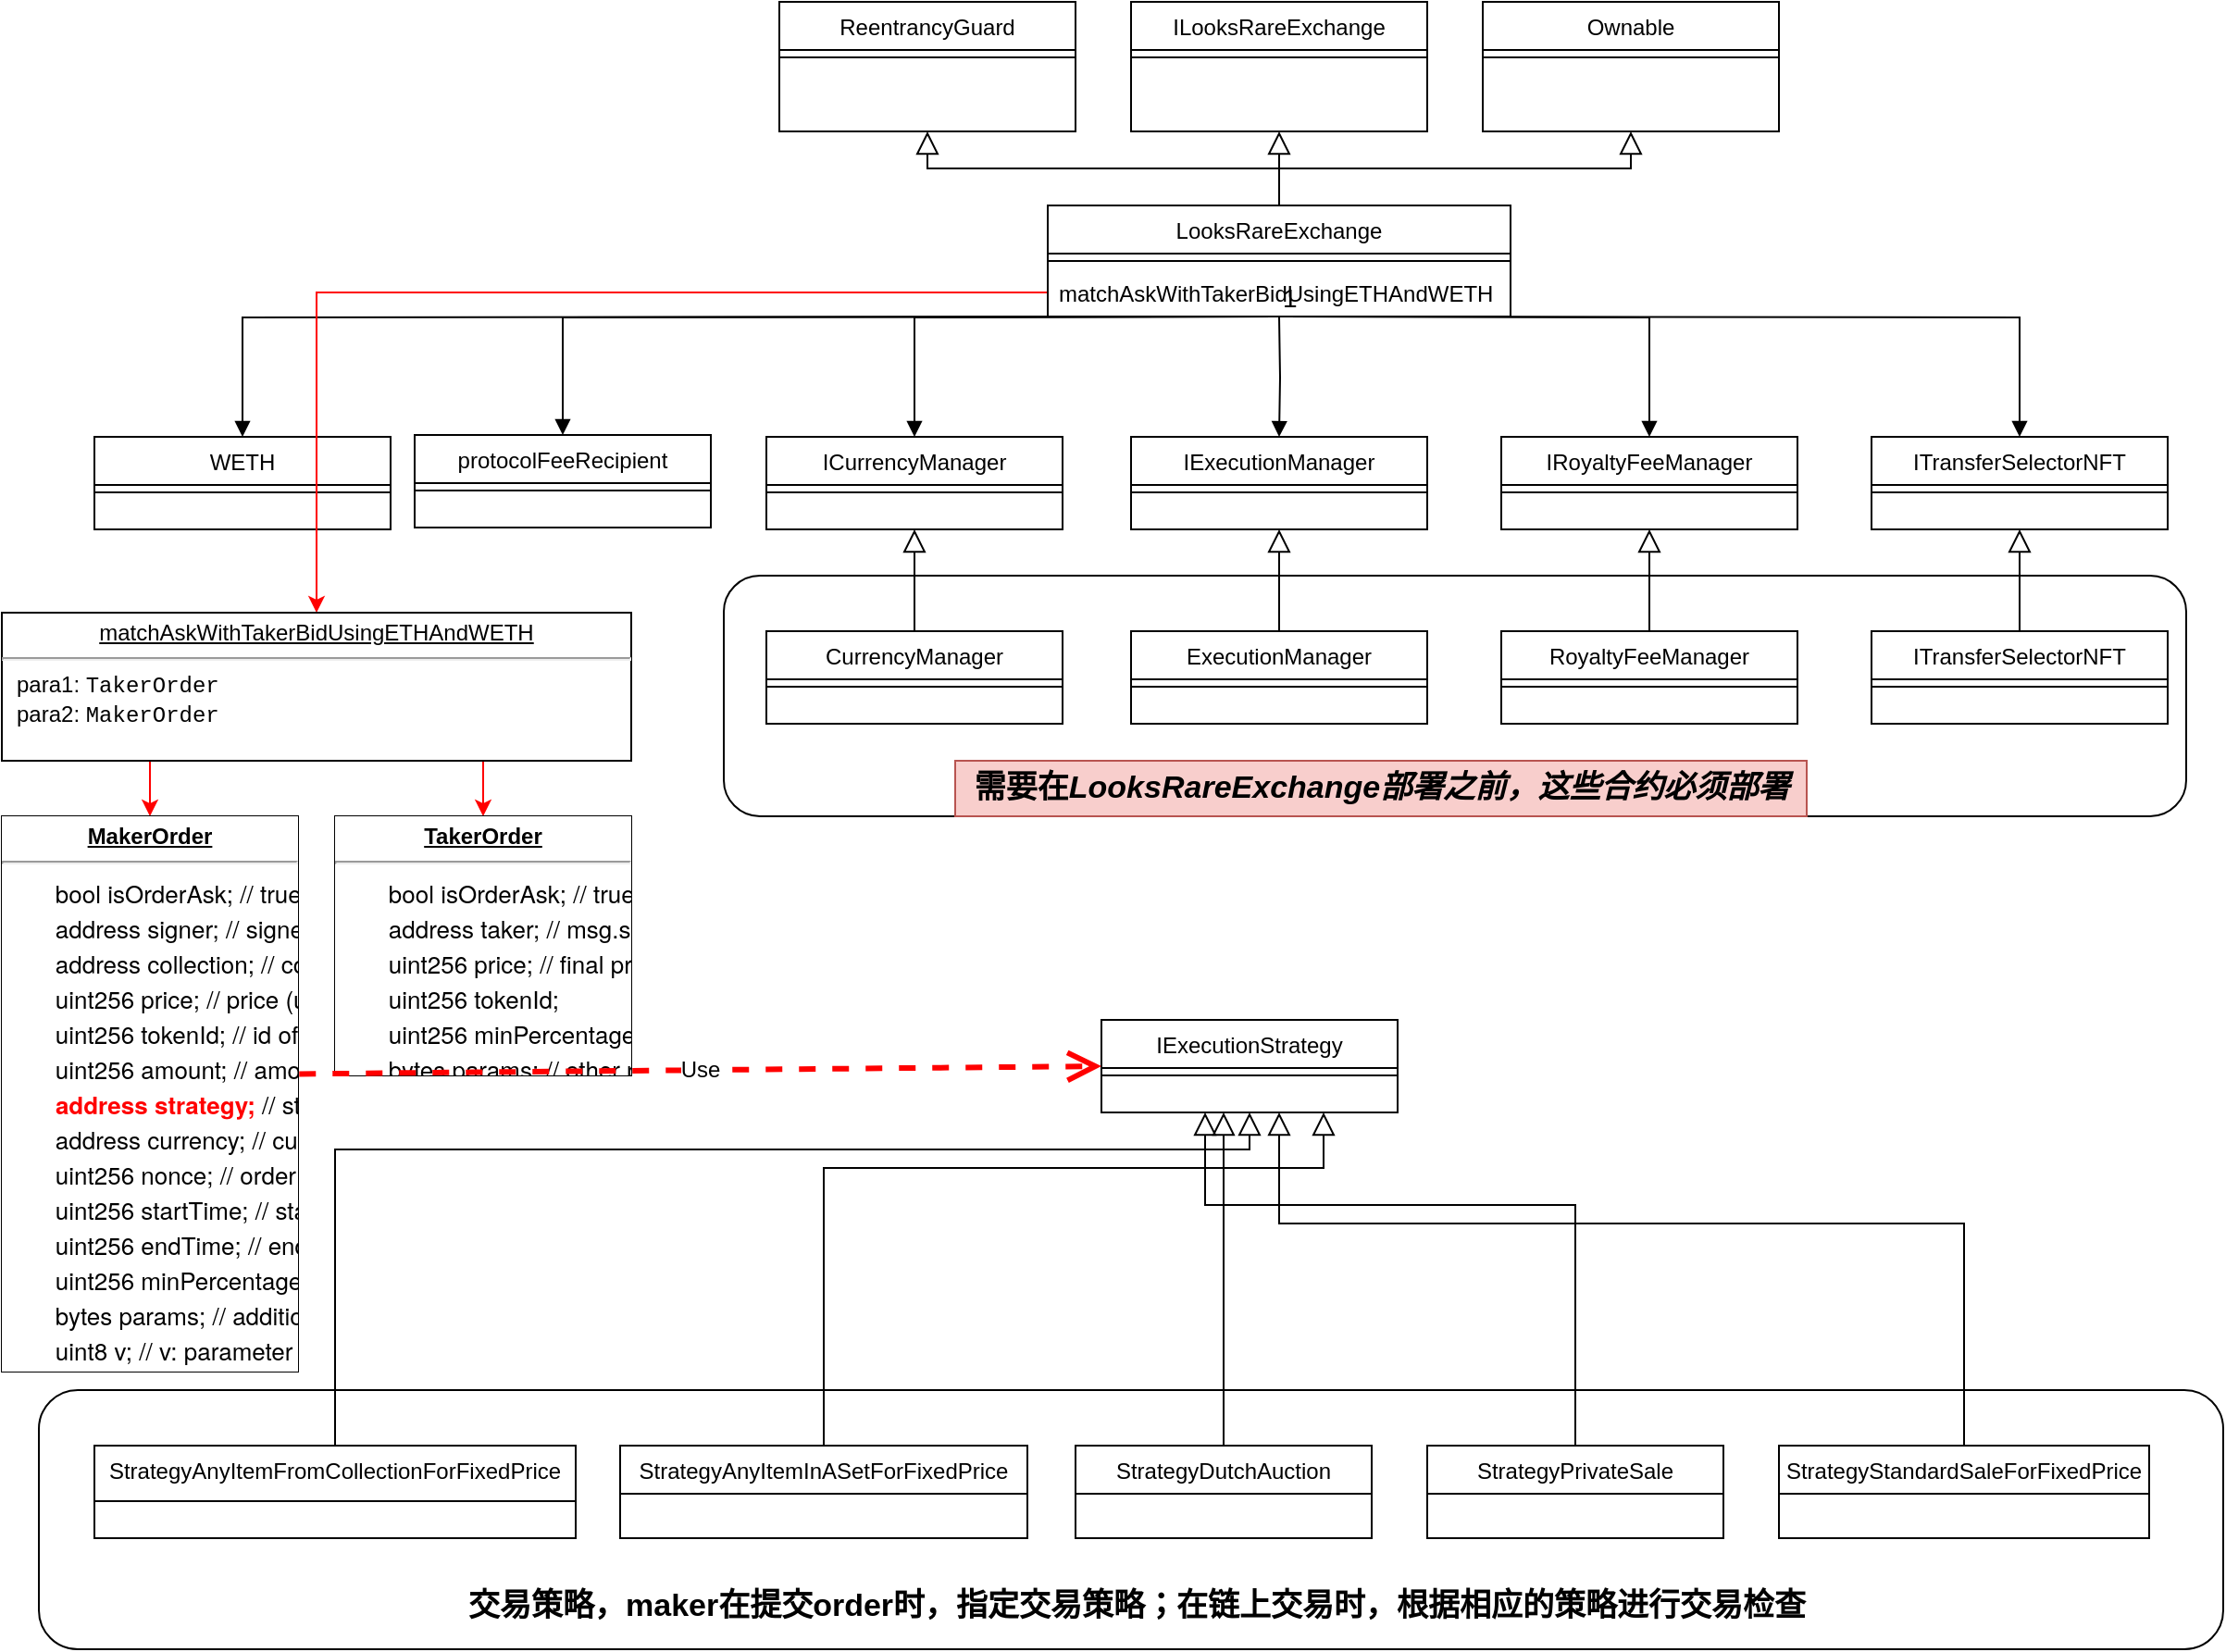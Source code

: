<mxfile version="20.2.6" type="github">
  <diagram id="C5RBs43oDa-KdzZeNtuy" name="Page-1">
    <mxGraphModel dx="2088" dy="628" grid="1" gridSize="10" guides="1" tooltips="1" connect="1" arrows="1" fold="1" page="1" pageScale="1" pageWidth="827" pageHeight="1169" math="0" shadow="0">
      <root>
        <mxCell id="WIyWlLk6GJQsqaUBKTNV-0" />
        <mxCell id="WIyWlLk6GJQsqaUBKTNV-1" parent="WIyWlLk6GJQsqaUBKTNV-0" />
        <mxCell id="8nasLlk6nfoFHyJg4bEQ-118" value="" style="rounded=1;whiteSpace=wrap;html=1;fontSize=14;" vertex="1" parent="WIyWlLk6GJQsqaUBKTNV-1">
          <mxGeometry x="-320" y="760" width="1180" height="140" as="geometry" />
        </mxCell>
        <mxCell id="8nasLlk6nfoFHyJg4bEQ-77" value="" style="rounded=1;whiteSpace=wrap;html=1;fontSize=14;" vertex="1" parent="WIyWlLk6GJQsqaUBKTNV-1">
          <mxGeometry x="50" y="320" width="790" height="130" as="geometry" />
        </mxCell>
        <mxCell id="zkfFHV4jXpPFQw0GAbJ--17" value="ICurrencyManager" style="swimlane;fontStyle=0;align=center;verticalAlign=top;childLayout=stackLayout;horizontal=1;startSize=26;horizontalStack=0;resizeParent=1;resizeLast=0;collapsible=1;marginBottom=0;rounded=0;shadow=0;strokeWidth=1;" parent="WIyWlLk6GJQsqaUBKTNV-1" vertex="1">
          <mxGeometry x="73" y="245" width="160" height="50" as="geometry">
            <mxRectangle x="550" y="140" width="160" height="26" as="alternateBounds" />
          </mxGeometry>
        </mxCell>
        <mxCell id="zkfFHV4jXpPFQw0GAbJ--23" value="" style="line;html=1;strokeWidth=1;align=left;verticalAlign=middle;spacingTop=-1;spacingLeft=3;spacingRight=3;rotatable=0;labelPosition=right;points=[];portConstraint=eastwest;" parent="zkfFHV4jXpPFQw0GAbJ--17" vertex="1">
          <mxGeometry y="26" width="160" height="8" as="geometry" />
        </mxCell>
        <mxCell id="8nasLlk6nfoFHyJg4bEQ-0" value="ReentrancyGuard" style="swimlane;fontStyle=0;align=center;verticalAlign=top;childLayout=stackLayout;horizontal=1;startSize=26;horizontalStack=0;resizeParent=1;resizeLast=0;collapsible=1;marginBottom=0;rounded=0;shadow=0;strokeWidth=1;" vertex="1" parent="WIyWlLk6GJQsqaUBKTNV-1">
          <mxGeometry x="80" y="10" width="160" height="70" as="geometry">
            <mxRectangle x="340" y="380" width="170" height="26" as="alternateBounds" />
          </mxGeometry>
        </mxCell>
        <mxCell id="8nasLlk6nfoFHyJg4bEQ-2" value="" style="line;html=1;strokeWidth=1;align=left;verticalAlign=middle;spacingTop=-1;spacingLeft=3;spacingRight=3;rotatable=0;labelPosition=right;points=[];portConstraint=eastwest;" vertex="1" parent="8nasLlk6nfoFHyJg4bEQ-0">
          <mxGeometry y="26" width="160" height="8" as="geometry" />
        </mxCell>
        <mxCell id="8nasLlk6nfoFHyJg4bEQ-3" value="ILooksRareExchange" style="swimlane;fontStyle=0;align=center;verticalAlign=top;childLayout=stackLayout;horizontal=1;startSize=26;horizontalStack=0;resizeParent=1;resizeLast=0;collapsible=1;marginBottom=0;rounded=0;shadow=0;strokeWidth=1;" vertex="1" parent="WIyWlLk6GJQsqaUBKTNV-1">
          <mxGeometry x="270" y="10" width="160" height="70" as="geometry">
            <mxRectangle x="340" y="380" width="170" height="26" as="alternateBounds" />
          </mxGeometry>
        </mxCell>
        <mxCell id="8nasLlk6nfoFHyJg4bEQ-4" value="" style="line;html=1;strokeWidth=1;align=left;verticalAlign=middle;spacingTop=-1;spacingLeft=3;spacingRight=3;rotatable=0;labelPosition=right;points=[];portConstraint=eastwest;" vertex="1" parent="8nasLlk6nfoFHyJg4bEQ-3">
          <mxGeometry y="26" width="160" height="8" as="geometry" />
        </mxCell>
        <mxCell id="8nasLlk6nfoFHyJg4bEQ-5" value="Ownable" style="swimlane;fontStyle=0;align=center;verticalAlign=top;childLayout=stackLayout;horizontal=1;startSize=26;horizontalStack=0;resizeParent=1;resizeLast=0;collapsible=1;marginBottom=0;rounded=0;shadow=0;strokeWidth=1;" vertex="1" parent="WIyWlLk6GJQsqaUBKTNV-1">
          <mxGeometry x="460" y="10" width="160" height="70" as="geometry">
            <mxRectangle x="340" y="380" width="170" height="26" as="alternateBounds" />
          </mxGeometry>
        </mxCell>
        <mxCell id="8nasLlk6nfoFHyJg4bEQ-6" value="" style="line;html=1;strokeWidth=1;align=left;verticalAlign=middle;spacingTop=-1;spacingLeft=3;spacingRight=3;rotatable=0;labelPosition=right;points=[];portConstraint=eastwest;" vertex="1" parent="8nasLlk6nfoFHyJg4bEQ-5">
          <mxGeometry y="26" width="160" height="8" as="geometry" />
        </mxCell>
        <mxCell id="8nasLlk6nfoFHyJg4bEQ-7" value="" style="endArrow=block;endSize=10;endFill=0;shadow=0;strokeWidth=1;rounded=0;edgeStyle=elbowEdgeStyle;elbow=vertical;exitX=0.5;exitY=0;exitDx=0;exitDy=0;" edge="1" parent="WIyWlLk6GJQsqaUBKTNV-1" source="8nasLlk6nfoFHyJg4bEQ-84">
          <mxGeometry width="160" relative="1" as="geometry">
            <mxPoint x="310" y="352" as="sourcePoint" />
            <mxPoint x="160" y="80" as="targetPoint" />
          </mxGeometry>
        </mxCell>
        <mxCell id="8nasLlk6nfoFHyJg4bEQ-8" value="" style="endArrow=block;endSize=10;endFill=0;shadow=0;strokeWidth=1;rounded=0;edgeStyle=elbowEdgeStyle;elbow=vertical;entryX=0.5;entryY=1;entryDx=0;entryDy=0;" edge="1" parent="WIyWlLk6GJQsqaUBKTNV-1" target="8nasLlk6nfoFHyJg4bEQ-3">
          <mxGeometry width="160" relative="1" as="geometry">
            <mxPoint x="350" y="120" as="sourcePoint" />
            <mxPoint x="370" y="278" as="targetPoint" />
          </mxGeometry>
        </mxCell>
        <mxCell id="8nasLlk6nfoFHyJg4bEQ-9" value="" style="endArrow=block;endSize=10;endFill=0;shadow=0;strokeWidth=1;rounded=0;edgeStyle=elbowEdgeStyle;elbow=vertical;entryX=0.5;entryY=1;entryDx=0;entryDy=0;" edge="1" parent="WIyWlLk6GJQsqaUBKTNV-1" target="8nasLlk6nfoFHyJg4bEQ-5">
          <mxGeometry width="160" relative="1" as="geometry">
            <mxPoint x="350" y="120" as="sourcePoint" />
            <mxPoint x="380" y="288" as="targetPoint" />
          </mxGeometry>
        </mxCell>
        <mxCell id="8nasLlk6nfoFHyJg4bEQ-26" value="IExecutionManager" style="swimlane;fontStyle=0;align=center;verticalAlign=top;childLayout=stackLayout;horizontal=1;startSize=26;horizontalStack=0;resizeParent=1;resizeLast=0;collapsible=1;marginBottom=0;rounded=0;shadow=0;strokeWidth=1;" vertex="1" parent="WIyWlLk6GJQsqaUBKTNV-1">
          <mxGeometry x="270" y="245" width="160" height="50" as="geometry">
            <mxRectangle x="550" y="140" width="160" height="26" as="alternateBounds" />
          </mxGeometry>
        </mxCell>
        <mxCell id="8nasLlk6nfoFHyJg4bEQ-28" value="" style="line;html=1;strokeWidth=1;align=left;verticalAlign=middle;spacingTop=-1;spacingLeft=3;spacingRight=3;rotatable=0;labelPosition=right;points=[];portConstraint=eastwest;" vertex="1" parent="8nasLlk6nfoFHyJg4bEQ-26">
          <mxGeometry y="26" width="160" height="8" as="geometry" />
        </mxCell>
        <mxCell id="8nasLlk6nfoFHyJg4bEQ-29" value="IRoyaltyFeeManager" style="swimlane;fontStyle=0;align=center;verticalAlign=top;childLayout=stackLayout;horizontal=1;startSize=26;horizontalStack=0;resizeParent=1;resizeLast=0;collapsible=1;marginBottom=0;rounded=0;shadow=0;strokeWidth=1;" vertex="1" parent="WIyWlLk6GJQsqaUBKTNV-1">
          <mxGeometry x="470" y="245" width="160" height="50" as="geometry">
            <mxRectangle x="550" y="140" width="160" height="26" as="alternateBounds" />
          </mxGeometry>
        </mxCell>
        <mxCell id="8nasLlk6nfoFHyJg4bEQ-30" value="" style="line;html=1;strokeWidth=1;align=left;verticalAlign=middle;spacingTop=-1;spacingLeft=3;spacingRight=3;rotatable=0;labelPosition=right;points=[];portConstraint=eastwest;" vertex="1" parent="8nasLlk6nfoFHyJg4bEQ-29">
          <mxGeometry y="26" width="160" height="8" as="geometry" />
        </mxCell>
        <mxCell id="8nasLlk6nfoFHyJg4bEQ-31" value="ITransferSelectorNFT" style="swimlane;fontStyle=0;align=center;verticalAlign=top;childLayout=stackLayout;horizontal=1;startSize=26;horizontalStack=0;resizeParent=1;resizeLast=0;collapsible=1;marginBottom=0;rounded=0;shadow=0;strokeWidth=1;" vertex="1" parent="WIyWlLk6GJQsqaUBKTNV-1">
          <mxGeometry x="670" y="245" width="160" height="50" as="geometry">
            <mxRectangle x="550" y="140" width="160" height="26" as="alternateBounds" />
          </mxGeometry>
        </mxCell>
        <mxCell id="8nasLlk6nfoFHyJg4bEQ-32" value="" style="line;html=1;strokeWidth=1;align=left;verticalAlign=middle;spacingTop=-1;spacingLeft=3;spacingRight=3;rotatable=0;labelPosition=right;points=[];portConstraint=eastwest;" vertex="1" parent="8nasLlk6nfoFHyJg4bEQ-31">
          <mxGeometry y="26" width="160" height="8" as="geometry" />
        </mxCell>
        <mxCell id="8nasLlk6nfoFHyJg4bEQ-40" value="&lt;b style=&quot;font-size: 17px;&quot;&gt;需要在&lt;span style=&quot;font-style: italic;&quot;&gt;LooksRareExchange部署之前，这些合约必须部署&lt;/span&gt;&lt;/b&gt;" style="text;html=1;align=center;verticalAlign=middle;resizable=0;points=[];autosize=1;strokeColor=#b85450;fillColor=#f8cecc;" vertex="1" parent="WIyWlLk6GJQsqaUBKTNV-1">
          <mxGeometry x="175" y="420" width="460" height="30" as="geometry" />
        </mxCell>
        <mxCell id="8nasLlk6nfoFHyJg4bEQ-46" value="WETH" style="swimlane;fontStyle=0;align=center;verticalAlign=top;childLayout=stackLayout;horizontal=1;startSize=26;horizontalStack=0;resizeParent=1;resizeLast=0;collapsible=1;marginBottom=0;rounded=0;shadow=0;strokeWidth=1;" vertex="1" parent="WIyWlLk6GJQsqaUBKTNV-1">
          <mxGeometry x="-290" y="245" width="160" height="50" as="geometry">
            <mxRectangle x="550" y="140" width="160" height="26" as="alternateBounds" />
          </mxGeometry>
        </mxCell>
        <mxCell id="8nasLlk6nfoFHyJg4bEQ-47" value="" style="line;html=1;strokeWidth=1;align=left;verticalAlign=middle;spacingTop=-1;spacingLeft=3;spacingRight=3;rotatable=0;labelPosition=right;points=[];portConstraint=eastwest;" vertex="1" parent="8nasLlk6nfoFHyJg4bEQ-46">
          <mxGeometry y="26" width="160" height="8" as="geometry" />
        </mxCell>
        <mxCell id="8nasLlk6nfoFHyJg4bEQ-53" value="" style="endArrow=block;endFill=1;html=1;edgeStyle=orthogonalEdgeStyle;align=left;verticalAlign=top;rounded=0;fontSize=14;" edge="1" parent="WIyWlLk6GJQsqaUBKTNV-1" target="8nasLlk6nfoFHyJg4bEQ-26">
          <mxGeometry x="-1" relative="1" as="geometry">
            <mxPoint x="350" y="180" as="sourcePoint" />
            <mxPoint x="20" y="265" as="targetPoint" />
          </mxGeometry>
        </mxCell>
        <mxCell id="8nasLlk6nfoFHyJg4bEQ-54" value="1" style="edgeLabel;resizable=0;html=1;align=left;verticalAlign=bottom;fontSize=14;" connectable="0" vertex="1" parent="8nasLlk6nfoFHyJg4bEQ-53">
          <mxGeometry x="-1" relative="1" as="geometry" />
        </mxCell>
        <mxCell id="8nasLlk6nfoFHyJg4bEQ-57" value="" style="endArrow=block;endFill=1;html=1;edgeStyle=orthogonalEdgeStyle;align=left;verticalAlign=top;rounded=0;fontSize=14;" edge="1" parent="WIyWlLk6GJQsqaUBKTNV-1" target="8nasLlk6nfoFHyJg4bEQ-29">
          <mxGeometry x="-1" relative="1" as="geometry">
            <mxPoint x="350" y="180" as="sourcePoint" />
            <mxPoint x="40" y="285" as="targetPoint" />
          </mxGeometry>
        </mxCell>
        <mxCell id="8nasLlk6nfoFHyJg4bEQ-58" value="1" style="edgeLabel;resizable=0;html=1;align=left;verticalAlign=bottom;fontSize=14;" connectable="0" vertex="1" parent="8nasLlk6nfoFHyJg4bEQ-57">
          <mxGeometry x="-1" relative="1" as="geometry" />
        </mxCell>
        <mxCell id="8nasLlk6nfoFHyJg4bEQ-59" value="" style="endArrow=block;endFill=1;html=1;edgeStyle=orthogonalEdgeStyle;align=left;verticalAlign=top;rounded=0;fontSize=14;" edge="1" parent="WIyWlLk6GJQsqaUBKTNV-1" target="zkfFHV4jXpPFQw0GAbJ--17">
          <mxGeometry x="-1" relative="1" as="geometry">
            <mxPoint x="350" y="180" as="sourcePoint" />
            <mxPoint x="50" y="295" as="targetPoint" />
          </mxGeometry>
        </mxCell>
        <mxCell id="8nasLlk6nfoFHyJg4bEQ-60" value="1" style="edgeLabel;resizable=0;html=1;align=left;verticalAlign=bottom;fontSize=14;" connectable="0" vertex="1" parent="8nasLlk6nfoFHyJg4bEQ-59">
          <mxGeometry x="-1" relative="1" as="geometry" />
        </mxCell>
        <mxCell id="8nasLlk6nfoFHyJg4bEQ-61" value="" style="endArrow=block;endFill=1;html=1;edgeStyle=orthogonalEdgeStyle;align=left;verticalAlign=top;rounded=0;fontSize=14;entryX=0.5;entryY=0;entryDx=0;entryDy=0;" edge="1" parent="WIyWlLk6GJQsqaUBKTNV-1" target="8nasLlk6nfoFHyJg4bEQ-31">
          <mxGeometry x="-1" relative="1" as="geometry">
            <mxPoint x="350" y="180" as="sourcePoint" />
            <mxPoint x="60" y="305" as="targetPoint" />
          </mxGeometry>
        </mxCell>
        <mxCell id="8nasLlk6nfoFHyJg4bEQ-62" value="1" style="edgeLabel;resizable=0;html=1;align=left;verticalAlign=bottom;fontSize=14;" connectable="0" vertex="1" parent="8nasLlk6nfoFHyJg4bEQ-61">
          <mxGeometry x="-1" relative="1" as="geometry" />
        </mxCell>
        <mxCell id="8nasLlk6nfoFHyJg4bEQ-63" value="" style="endArrow=block;endFill=1;html=1;edgeStyle=orthogonalEdgeStyle;align=left;verticalAlign=top;rounded=0;fontSize=14;entryX=0.5;entryY=0;entryDx=0;entryDy=0;" edge="1" parent="WIyWlLk6GJQsqaUBKTNV-1" target="8nasLlk6nfoFHyJg4bEQ-46">
          <mxGeometry x="-1" relative="1" as="geometry">
            <mxPoint x="350" y="180" as="sourcePoint" />
            <mxPoint x="70" y="315" as="targetPoint" />
          </mxGeometry>
        </mxCell>
        <mxCell id="8nasLlk6nfoFHyJg4bEQ-64" value="1" style="edgeLabel;resizable=0;html=1;align=left;verticalAlign=bottom;fontSize=14;" connectable="0" vertex="1" parent="8nasLlk6nfoFHyJg4bEQ-63">
          <mxGeometry x="-1" relative="1" as="geometry" />
        </mxCell>
        <mxCell id="8nasLlk6nfoFHyJg4bEQ-65" value="CurrencyManager" style="swimlane;fontStyle=0;align=center;verticalAlign=top;childLayout=stackLayout;horizontal=1;startSize=26;horizontalStack=0;resizeParent=1;resizeLast=0;collapsible=1;marginBottom=0;rounded=0;shadow=0;strokeWidth=1;" vertex="1" parent="WIyWlLk6GJQsqaUBKTNV-1">
          <mxGeometry x="73" y="350" width="160" height="50" as="geometry">
            <mxRectangle x="550" y="140" width="160" height="26" as="alternateBounds" />
          </mxGeometry>
        </mxCell>
        <mxCell id="8nasLlk6nfoFHyJg4bEQ-66" value="" style="line;html=1;strokeWidth=1;align=left;verticalAlign=middle;spacingTop=-1;spacingLeft=3;spacingRight=3;rotatable=0;labelPosition=right;points=[];portConstraint=eastwest;" vertex="1" parent="8nasLlk6nfoFHyJg4bEQ-65">
          <mxGeometry y="26" width="160" height="8" as="geometry" />
        </mxCell>
        <mxCell id="8nasLlk6nfoFHyJg4bEQ-67" value="" style="endArrow=block;endSize=10;endFill=0;shadow=0;strokeWidth=1;rounded=0;edgeStyle=elbowEdgeStyle;elbow=vertical;exitX=0.5;exitY=0;exitDx=0;exitDy=0;entryX=0.5;entryY=1;entryDx=0;entryDy=0;" edge="1" parent="WIyWlLk6GJQsqaUBKTNV-1" source="8nasLlk6nfoFHyJg4bEQ-65" target="zkfFHV4jXpPFQw0GAbJ--17">
          <mxGeometry width="160" relative="1" as="geometry">
            <mxPoint x="152.33" y="330" as="sourcePoint" />
            <mxPoint x="460" y="520" as="targetPoint" />
            <Array as="points" />
          </mxGeometry>
        </mxCell>
        <mxCell id="8nasLlk6nfoFHyJg4bEQ-68" value="ExecutionManager" style="swimlane;fontStyle=0;align=center;verticalAlign=top;childLayout=stackLayout;horizontal=1;startSize=26;horizontalStack=0;resizeParent=1;resizeLast=0;collapsible=1;marginBottom=0;rounded=0;shadow=0;strokeWidth=1;" vertex="1" parent="WIyWlLk6GJQsqaUBKTNV-1">
          <mxGeometry x="270" y="350" width="160" height="50" as="geometry">
            <mxRectangle x="550" y="140" width="160" height="26" as="alternateBounds" />
          </mxGeometry>
        </mxCell>
        <mxCell id="8nasLlk6nfoFHyJg4bEQ-69" value="" style="line;html=1;strokeWidth=1;align=left;verticalAlign=middle;spacingTop=-1;spacingLeft=3;spacingRight=3;rotatable=0;labelPosition=right;points=[];portConstraint=eastwest;" vertex="1" parent="8nasLlk6nfoFHyJg4bEQ-68">
          <mxGeometry y="26" width="160" height="8" as="geometry" />
        </mxCell>
        <mxCell id="8nasLlk6nfoFHyJg4bEQ-70" value="" style="endArrow=block;endSize=10;endFill=0;shadow=0;strokeWidth=1;rounded=0;edgeStyle=elbowEdgeStyle;elbow=vertical;entryX=0.5;entryY=1;entryDx=0;entryDy=0;" edge="1" parent="WIyWlLk6GJQsqaUBKTNV-1" source="8nasLlk6nfoFHyJg4bEQ-68" target="8nasLlk6nfoFHyJg4bEQ-26">
          <mxGeometry width="160" relative="1" as="geometry">
            <mxPoint x="163" y="360" as="sourcePoint" />
            <mxPoint x="163" y="305" as="targetPoint" />
            <Array as="points" />
          </mxGeometry>
        </mxCell>
        <mxCell id="8nasLlk6nfoFHyJg4bEQ-71" value="RoyaltyFeeManager" style="swimlane;fontStyle=0;align=center;verticalAlign=top;childLayout=stackLayout;horizontal=1;startSize=26;horizontalStack=0;resizeParent=1;resizeLast=0;collapsible=1;marginBottom=0;rounded=0;shadow=0;strokeWidth=1;" vertex="1" parent="WIyWlLk6GJQsqaUBKTNV-1">
          <mxGeometry x="470" y="350" width="160" height="50" as="geometry">
            <mxRectangle x="550" y="140" width="160" height="26" as="alternateBounds" />
          </mxGeometry>
        </mxCell>
        <mxCell id="8nasLlk6nfoFHyJg4bEQ-72" value="" style="line;html=1;strokeWidth=1;align=left;verticalAlign=middle;spacingTop=-1;spacingLeft=3;spacingRight=3;rotatable=0;labelPosition=right;points=[];portConstraint=eastwest;" vertex="1" parent="8nasLlk6nfoFHyJg4bEQ-71">
          <mxGeometry y="26" width="160" height="8" as="geometry" />
        </mxCell>
        <mxCell id="8nasLlk6nfoFHyJg4bEQ-73" value="" style="endArrow=block;endSize=10;endFill=0;shadow=0;strokeWidth=1;rounded=0;edgeStyle=elbowEdgeStyle;elbow=vertical;entryX=0.5;entryY=1;entryDx=0;entryDy=0;exitX=0.5;exitY=0;exitDx=0;exitDy=0;" edge="1" parent="WIyWlLk6GJQsqaUBKTNV-1" source="8nasLlk6nfoFHyJg4bEQ-71" target="8nasLlk6nfoFHyJg4bEQ-29">
          <mxGeometry width="160" relative="1" as="geometry">
            <mxPoint x="360" y="360" as="sourcePoint" />
            <mxPoint x="360" y="305" as="targetPoint" />
            <Array as="points" />
          </mxGeometry>
        </mxCell>
        <mxCell id="8nasLlk6nfoFHyJg4bEQ-74" value="ITransferSelectorNFT" style="swimlane;fontStyle=0;align=center;verticalAlign=top;childLayout=stackLayout;horizontal=1;startSize=26;horizontalStack=0;resizeParent=1;resizeLast=0;collapsible=1;marginBottom=0;rounded=0;shadow=0;strokeWidth=1;" vertex="1" parent="WIyWlLk6GJQsqaUBKTNV-1">
          <mxGeometry x="670" y="350" width="160" height="50" as="geometry">
            <mxRectangle x="550" y="140" width="160" height="26" as="alternateBounds" />
          </mxGeometry>
        </mxCell>
        <mxCell id="8nasLlk6nfoFHyJg4bEQ-75" value="" style="line;html=1;strokeWidth=1;align=left;verticalAlign=middle;spacingTop=-1;spacingLeft=3;spacingRight=3;rotatable=0;labelPosition=right;points=[];portConstraint=eastwest;" vertex="1" parent="8nasLlk6nfoFHyJg4bEQ-74">
          <mxGeometry y="26" width="160" height="8" as="geometry" />
        </mxCell>
        <mxCell id="8nasLlk6nfoFHyJg4bEQ-76" value="" style="endArrow=block;endSize=10;endFill=0;shadow=0;strokeWidth=1;rounded=0;edgeStyle=elbowEdgeStyle;elbow=vertical;entryX=0.5;entryY=1;entryDx=0;entryDy=0;exitX=0.5;exitY=0;exitDx=0;exitDy=0;" edge="1" parent="WIyWlLk6GJQsqaUBKTNV-1" source="8nasLlk6nfoFHyJg4bEQ-74" target="8nasLlk6nfoFHyJg4bEQ-31">
          <mxGeometry width="160" relative="1" as="geometry">
            <mxPoint x="560" y="360" as="sourcePoint" />
            <mxPoint x="560" y="305" as="targetPoint" />
            <Array as="points" />
          </mxGeometry>
        </mxCell>
        <mxCell id="8nasLlk6nfoFHyJg4bEQ-79" value="protocolFeeRecipient" style="swimlane;fontStyle=0;align=center;verticalAlign=top;childLayout=stackLayout;horizontal=1;startSize=26;horizontalStack=0;resizeParent=1;resizeLast=0;collapsible=1;marginBottom=0;rounded=0;shadow=0;strokeWidth=1;" vertex="1" parent="WIyWlLk6GJQsqaUBKTNV-1">
          <mxGeometry x="-117" y="244" width="160" height="50" as="geometry">
            <mxRectangle x="550" y="140" width="160" height="26" as="alternateBounds" />
          </mxGeometry>
        </mxCell>
        <mxCell id="8nasLlk6nfoFHyJg4bEQ-80" value="" style="line;html=1;strokeWidth=1;align=left;verticalAlign=middle;spacingTop=-1;spacingLeft=3;spacingRight=3;rotatable=0;labelPosition=right;points=[];portConstraint=eastwest;" vertex="1" parent="8nasLlk6nfoFHyJg4bEQ-79">
          <mxGeometry y="26" width="160" height="8" as="geometry" />
        </mxCell>
        <mxCell id="8nasLlk6nfoFHyJg4bEQ-81" value="" style="endArrow=block;endFill=1;html=1;edgeStyle=orthogonalEdgeStyle;align=left;verticalAlign=top;rounded=0;fontSize=14;" edge="1" parent="WIyWlLk6GJQsqaUBKTNV-1" target="8nasLlk6nfoFHyJg4bEQ-79">
          <mxGeometry x="-1" relative="1" as="geometry">
            <mxPoint x="350" y="180" as="sourcePoint" />
            <mxPoint x="-200" y="255" as="targetPoint" />
          </mxGeometry>
        </mxCell>
        <mxCell id="8nasLlk6nfoFHyJg4bEQ-82" value="1" style="edgeLabel;resizable=0;html=1;align=left;verticalAlign=bottom;fontSize=14;" connectable="0" vertex="1" parent="8nasLlk6nfoFHyJg4bEQ-81">
          <mxGeometry x="-1" relative="1" as="geometry" />
        </mxCell>
        <mxCell id="8nasLlk6nfoFHyJg4bEQ-93" style="edgeStyle=orthogonalEdgeStyle;rounded=0;orthogonalLoop=1;jettySize=auto;html=1;exitX=0;exitY=0.5;exitDx=0;exitDy=0;fontSize=12;strokeColor=#FF0000;" edge="1" parent="WIyWlLk6GJQsqaUBKTNV-1" source="8nasLlk6nfoFHyJg4bEQ-87" target="8nasLlk6nfoFHyJg4bEQ-91">
          <mxGeometry relative="1" as="geometry" />
        </mxCell>
        <mxCell id="8nasLlk6nfoFHyJg4bEQ-84" value="LooksRareExchange" style="swimlane;fontStyle=0;align=center;verticalAlign=top;childLayout=stackLayout;horizontal=1;startSize=26;horizontalStack=0;resizeParent=1;resizeParentMax=0;resizeLast=0;collapsible=1;marginBottom=0;fontSize=12;" vertex="1" parent="WIyWlLk6GJQsqaUBKTNV-1">
          <mxGeometry x="225" y="120" width="250" height="60" as="geometry" />
        </mxCell>
        <mxCell id="8nasLlk6nfoFHyJg4bEQ-86" value="" style="line;strokeWidth=1;fillColor=none;align=left;verticalAlign=middle;spacingTop=-1;spacingLeft=3;spacingRight=3;rotatable=0;labelPosition=right;points=[];portConstraint=eastwest;fontSize=17;" vertex="1" parent="8nasLlk6nfoFHyJg4bEQ-84">
          <mxGeometry y="26" width="250" height="8" as="geometry" />
        </mxCell>
        <mxCell id="8nasLlk6nfoFHyJg4bEQ-87" value="matchAskWithTakerBidUsingETHAndWETH" style="text;strokeColor=none;fillColor=none;align=left;verticalAlign=top;spacingLeft=4;spacingRight=4;overflow=hidden;rotatable=0;points=[[0,0.5],[1,0.5]];portConstraint=eastwest;fontSize=12;" vertex="1" parent="8nasLlk6nfoFHyJg4bEQ-84">
          <mxGeometry y="34" width="250" height="26" as="geometry" />
        </mxCell>
        <mxCell id="8nasLlk6nfoFHyJg4bEQ-95" style="edgeStyle=orthogonalEdgeStyle;rounded=0;orthogonalLoop=1;jettySize=auto;html=1;exitX=0.25;exitY=1;exitDx=0;exitDy=0;entryX=0.5;entryY=0;entryDx=0;entryDy=0;fontSize=12;fontColor=#000000;strokeColor=#FF0000;" edge="1" parent="WIyWlLk6GJQsqaUBKTNV-1" source="8nasLlk6nfoFHyJg4bEQ-91" target="8nasLlk6nfoFHyJg4bEQ-94">
          <mxGeometry relative="1" as="geometry" />
        </mxCell>
        <mxCell id="8nasLlk6nfoFHyJg4bEQ-98" style="edgeStyle=orthogonalEdgeStyle;rounded=0;orthogonalLoop=1;jettySize=auto;html=1;exitX=0.75;exitY=1;exitDx=0;exitDy=0;entryX=0.5;entryY=0;entryDx=0;entryDy=0;fontSize=12;fontColor=#000000;strokeColor=#FF0000;" edge="1" parent="WIyWlLk6GJQsqaUBKTNV-1" source="8nasLlk6nfoFHyJg4bEQ-91" target="8nasLlk6nfoFHyJg4bEQ-96">
          <mxGeometry relative="1" as="geometry" />
        </mxCell>
        <mxCell id="8nasLlk6nfoFHyJg4bEQ-91" value="&lt;p style=&quot;margin:0px;margin-top:4px;text-align:center;text-decoration:underline;&quot;&gt;&lt;span style=&quot;text-align: left;&quot;&gt;matchAskWithTakerBidUsingETHAndWETH&lt;/span&gt;&lt;br&gt;&lt;/p&gt;&lt;hr&gt;&lt;p style=&quot;margin:0px;margin-left:8px;&quot;&gt;para1:&amp;nbsp;&lt;span style=&quot;font-family: Menlo, Monaco, &amp;quot;Courier New&amp;quot;, monospace;&quot;&gt;TakerOrder&lt;/span&gt;&lt;/p&gt;&lt;p style=&quot;margin:0px;margin-left:8px;&quot;&gt;para2:&amp;nbsp;&lt;span style=&quot;font-family: Menlo, Monaco, &amp;quot;Courier New&amp;quot;, monospace; background-color: rgb(255, 255, 255);&quot;&gt;MakerOrder&lt;/span&gt;&lt;span style=&quot;color: rgb(156, 220, 254); font-family: Menlo, Monaco, &amp;quot;Courier New&amp;quot;, monospace; background-color: rgb(255, 255, 255);&quot;&gt;&amp;nbsp;&lt;/span&gt;&lt;/p&gt;" style="verticalAlign=top;align=left;overflow=fill;fontSize=12;fontFamily=Helvetica;html=1;" vertex="1" parent="WIyWlLk6GJQsqaUBKTNV-1">
          <mxGeometry x="-340" y="340" width="340" height="80" as="geometry" />
        </mxCell>
        <mxCell id="8nasLlk6nfoFHyJg4bEQ-94" value="&lt;p style=&quot;margin:0px;margin-top:4px;text-align:center;text-decoration:underline;&quot;&gt;&lt;b&gt;MakerOrder&lt;/b&gt;&lt;/p&gt;&lt;hr&gt;&lt;p style=&quot;margin: 0px; font-variant-numeric: normal; font-variant-east-asian: normal; font-stretch: normal; font-size: 13px; line-height: normal; font-family: &amp;quot;Helvetica Neue&amp;quot;;&quot; class=&quot;p1&quot;&gt;&amp;nbsp; &amp;nbsp; &amp;nbsp; &amp;nbsp; bool isOrderAsk; // true --&amp;gt; ask / false --&amp;gt; bid&lt;/p&gt;&lt;p style=&quot;margin: 0px; font-variant-numeric: normal; font-variant-east-asian: normal; font-stretch: normal; font-size: 13px; line-height: normal; font-family: &amp;quot;Helvetica Neue&amp;quot;;&quot; class=&quot;p1&quot;&gt;&lt;span class=&quot;Apple-converted-space&quot;&gt;&amp;nbsp; &amp;nbsp; &amp;nbsp; &amp;nbsp; &lt;/span&gt;address signer; // signer of the maker order&lt;/p&gt;&lt;p style=&quot;margin: 0px; font-variant-numeric: normal; font-variant-east-asian: normal; font-stretch: normal; font-size: 13px; line-height: normal; font-family: &amp;quot;Helvetica Neue&amp;quot;;&quot; class=&quot;p1&quot;&gt;&lt;span class=&quot;Apple-converted-space&quot;&gt;&amp;nbsp; &amp;nbsp; &amp;nbsp; &amp;nbsp; &lt;/span&gt;address collection; // collection address&lt;/p&gt;&lt;p style=&quot;margin: 0px; font-variant-numeric: normal; font-variant-east-asian: normal; font-stretch: normal; font-size: 13px; line-height: normal; font-family: &amp;quot;Helvetica Neue&amp;quot;;&quot; class=&quot;p1&quot;&gt;&lt;span class=&quot;Apple-converted-space&quot;&gt;&amp;nbsp; &amp;nbsp; &amp;nbsp; &amp;nbsp; &lt;/span&gt;uint256 price; // price (used as )&lt;/p&gt;&lt;p style=&quot;margin: 0px; font-variant-numeric: normal; font-variant-east-asian: normal; font-stretch: normal; font-size: 13px; line-height: normal; font-family: &amp;quot;Helvetica Neue&amp;quot;;&quot; class=&quot;p1&quot;&gt;&lt;span class=&quot;Apple-converted-space&quot;&gt;&amp;nbsp; &amp;nbsp; &amp;nbsp; &amp;nbsp; &lt;/span&gt;uint256 tokenId; // id of the token&lt;/p&gt;&lt;p style=&quot;margin: 0px; font-variant-numeric: normal; font-variant-east-asian: normal; font-stretch: normal; font-size: 13px; line-height: normal; font-family: &amp;quot;Helvetica Neue&amp;quot;;&quot; class=&quot;p1&quot;&gt;&lt;span class=&quot;Apple-converted-space&quot;&gt;&amp;nbsp; &amp;nbsp; &amp;nbsp; &amp;nbsp; &lt;/span&gt;uint256 amount; // amount of tokens to sell/purchase (must be 1 for ERC721, 1+ for ERC1155)&lt;/p&gt;&lt;p style=&quot;margin: 0px; font-variant-numeric: normal; font-variant-east-asian: normal; font-stretch: normal; font-size: 13px; line-height: normal; font-family: &amp;quot;Helvetica Neue&amp;quot;;&quot; class=&quot;p1&quot;&gt;&lt;span class=&quot;Apple-converted-space&quot;&gt;&amp;nbsp; &amp;nbsp; &amp;nbsp; &amp;nbsp;&lt;b&gt;&lt;font color=&quot;#ff0000&quot;&gt; &lt;/font&gt;&lt;/b&gt;&lt;/span&gt;&lt;b&gt;&lt;font color=&quot;#ff0000&quot;&gt;address strategy; &lt;/font&gt;&lt;/b&gt;// strategy for trade execution (e.g., DutchAuction, StandardSaleForFixedPrice)&lt;/p&gt;&lt;p style=&quot;margin: 0px; font-variant-numeric: normal; font-variant-east-asian: normal; font-stretch: normal; font-size: 13px; line-height: normal; font-family: &amp;quot;Helvetica Neue&amp;quot;;&quot; class=&quot;p1&quot;&gt;&lt;span class=&quot;Apple-converted-space&quot;&gt;&amp;nbsp; &amp;nbsp; &amp;nbsp; &amp;nbsp; &lt;/span&gt;address currency; // currency (e.g., WETH)&lt;/p&gt;&lt;p style=&quot;margin: 0px; font-variant-numeric: normal; font-variant-east-asian: normal; font-stretch: normal; font-size: 13px; line-height: normal; font-family: &amp;quot;Helvetica Neue&amp;quot;;&quot; class=&quot;p1&quot;&gt;&lt;span class=&quot;Apple-converted-space&quot;&gt;&amp;nbsp; &amp;nbsp; &amp;nbsp; &amp;nbsp; &lt;/span&gt;uint256 nonce; // order nonce (must be unique unless new maker order is meant to override existing one e.g., lower ask price)&lt;/p&gt;&lt;p style=&quot;margin: 0px; font-variant-numeric: normal; font-variant-east-asian: normal; font-stretch: normal; font-size: 13px; line-height: normal; font-family: &amp;quot;Helvetica Neue&amp;quot;;&quot; class=&quot;p1&quot;&gt;&lt;span class=&quot;Apple-converted-space&quot;&gt;&amp;nbsp; &amp;nbsp; &amp;nbsp; &amp;nbsp; &lt;/span&gt;uint256 startTime; // startTime in timestamp&lt;/p&gt;&lt;p style=&quot;margin: 0px; font-variant-numeric: normal; font-variant-east-asian: normal; font-stretch: normal; font-size: 13px; line-height: normal; font-family: &amp;quot;Helvetica Neue&amp;quot;;&quot; class=&quot;p1&quot;&gt;&lt;span class=&quot;Apple-converted-space&quot;&gt;&amp;nbsp; &amp;nbsp; &amp;nbsp; &amp;nbsp; &lt;/span&gt;uint256 endTime; // endTime in timestamp&lt;/p&gt;&lt;p style=&quot;margin: 0px; font-variant-numeric: normal; font-variant-east-asian: normal; font-stretch: normal; font-size: 13px; line-height: normal; font-family: &amp;quot;Helvetica Neue&amp;quot;;&quot; class=&quot;p1&quot;&gt;&lt;span class=&quot;Apple-converted-space&quot;&gt;&amp;nbsp; &amp;nbsp; &amp;nbsp; &amp;nbsp; &lt;/span&gt;uint256 minPercentageToAsk; // slippage protection (9000 --&amp;gt; 90% of the final price must return to ask)&lt;/p&gt;&lt;p style=&quot;margin: 0px; font-variant-numeric: normal; font-variant-east-asian: normal; font-stretch: normal; font-size: 13px; line-height: normal; font-family: &amp;quot;Helvetica Neue&amp;quot;;&quot; class=&quot;p1&quot;&gt;&lt;span class=&quot;Apple-converted-space&quot;&gt;&amp;nbsp; &amp;nbsp; &amp;nbsp; &amp;nbsp; &lt;/span&gt;bytes params; // additional parameters&lt;/p&gt;&lt;p style=&quot;margin: 0px; font-variant-numeric: normal; font-variant-east-asian: normal; font-stretch: normal; font-size: 13px; line-height: normal; font-family: &amp;quot;Helvetica Neue&amp;quot;;&quot; class=&quot;p1&quot;&gt;&lt;span class=&quot;Apple-converted-space&quot;&gt;&amp;nbsp; &amp;nbsp; &amp;nbsp; &amp;nbsp; &lt;/span&gt;uint8 v; // v: parameter (27 or 28)&lt;/p&gt;&lt;p style=&quot;margin: 0px; font-variant-numeric: normal; font-variant-east-asian: normal; font-stretch: normal; font-size: 13px; line-height: normal; font-family: &amp;quot;Helvetica Neue&amp;quot;;&quot; class=&quot;p1&quot;&gt;&lt;span class=&quot;Apple-converted-space&quot;&gt;&amp;nbsp; &amp;nbsp; &amp;nbsp; &amp;nbsp; &lt;/span&gt;bytes32 r; // r: parameter&lt;/p&gt;&lt;p style=&quot;margin: 0px; font-variant-numeric: normal; font-variant-east-asian: normal; font-stretch: normal; font-size: 13px; line-height: normal; font-family: &amp;quot;Helvetica Neue&amp;quot;;&quot; class=&quot;p1&quot;&gt;&lt;span class=&quot;Apple-converted-space&quot;&gt;&amp;nbsp; &amp;nbsp; &amp;nbsp; &amp;nbsp; &lt;/span&gt;bytes32 s; // s: parameter&lt;/p&gt;" style="verticalAlign=top;align=left;overflow=fill;fontSize=12;fontFamily=Helvetica;html=1;labelBackgroundColor=#FFFFFF;fontColor=#000000;" vertex="1" parent="WIyWlLk6GJQsqaUBKTNV-1">
          <mxGeometry x="-340" y="450" width="160" height="300" as="geometry" />
        </mxCell>
        <mxCell id="8nasLlk6nfoFHyJg4bEQ-96" value="&lt;p style=&quot;margin:0px;margin-top:4px;text-align:center;text-decoration:underline;&quot;&gt;&lt;b&gt;TakerOrder&lt;/b&gt;&lt;/p&gt;&lt;hr&gt;&lt;p style=&quot;margin: 0px; font-variant-numeric: normal; font-variant-east-asian: normal; font-stretch: normal; font-size: 13px; line-height: normal; font-family: &amp;quot;Helvetica Neue&amp;quot;;&quot; class=&quot;p1&quot;&gt;&amp;nbsp; &amp;nbsp; &amp;nbsp; &amp;nbsp;&amp;nbsp;&lt;span style=&quot;&quot;&gt;bool isOrderAsk; // true --&amp;gt; ask / false --&amp;gt; bid&lt;/span&gt;&lt;/p&gt;&lt;p style=&quot;margin: 0px; font-variant-numeric: normal; font-variant-east-asian: normal; font-stretch: normal; font-size: 13px; line-height: normal; font-family: &amp;quot;Helvetica Neue&amp;quot;;&quot; class=&quot;p1&quot;&gt;&lt;span class=&quot;Apple-converted-space&quot;&gt;&amp;nbsp; &amp;nbsp; &amp;nbsp; &amp;nbsp; &lt;/span&gt;address taker; // msg.sender&lt;/p&gt;&lt;p style=&quot;margin: 0px; font-variant-numeric: normal; font-variant-east-asian: normal; font-stretch: normal; font-size: 13px; line-height: normal; font-family: &amp;quot;Helvetica Neue&amp;quot;;&quot; class=&quot;p1&quot;&gt;&lt;span class=&quot;Apple-converted-space&quot;&gt;&amp;nbsp; &amp;nbsp; &amp;nbsp; &amp;nbsp; &lt;/span&gt;uint256 price; // final price for the purchase&lt;/p&gt;&lt;p style=&quot;margin: 0px; font-variant-numeric: normal; font-variant-east-asian: normal; font-stretch: normal; font-size: 13px; line-height: normal; font-family: &amp;quot;Helvetica Neue&amp;quot;;&quot; class=&quot;p1&quot;&gt;&lt;span class=&quot;Apple-converted-space&quot;&gt;&amp;nbsp; &amp;nbsp; &amp;nbsp; &amp;nbsp; &lt;/span&gt;uint256 tokenId;&lt;/p&gt;&lt;p style=&quot;margin: 0px; font-variant-numeric: normal; font-variant-east-asian: normal; font-stretch: normal; font-size: 13px; line-height: normal; font-family: &amp;quot;Helvetica Neue&amp;quot;;&quot; class=&quot;p1&quot;&gt;&lt;span class=&quot;Apple-converted-space&quot;&gt;&amp;nbsp; &amp;nbsp; &amp;nbsp; &amp;nbsp; &lt;/span&gt;uint256 minPercentageToAsk; // // slippage protection (9000 --&amp;gt; 90% of the final price must return to ask)&lt;/p&gt;&lt;p style=&quot;margin: 0px; font-variant-numeric: normal; font-variant-east-asian: normal; font-stretch: normal; font-size: 13px; line-height: normal; font-family: &amp;quot;Helvetica Neue&amp;quot;;&quot; class=&quot;p1&quot;&gt;&lt;span class=&quot;Apple-converted-space&quot;&gt;&amp;nbsp; &amp;nbsp; &amp;nbsp; &amp;nbsp; &lt;/span&gt;bytes params; // other params (e.g., tokenId)&lt;/p&gt;" style="verticalAlign=top;align=left;overflow=fill;fontSize=12;fontFamily=Helvetica;html=1;labelBackgroundColor=#FFFFFF;fontColor=#000000;" vertex="1" parent="WIyWlLk6GJQsqaUBKTNV-1">
          <mxGeometry x="-160" y="450" width="160" height="140" as="geometry" />
        </mxCell>
        <mxCell id="8nasLlk6nfoFHyJg4bEQ-99" value="IExecutionStrategy" style="swimlane;fontStyle=0;align=center;verticalAlign=top;childLayout=stackLayout;horizontal=1;startSize=26;horizontalStack=0;resizeParent=1;resizeLast=0;collapsible=1;marginBottom=0;rounded=0;shadow=0;strokeWidth=1;" vertex="1" parent="WIyWlLk6GJQsqaUBKTNV-1">
          <mxGeometry x="254" y="560" width="160" height="50" as="geometry">
            <mxRectangle x="550" y="140" width="160" height="26" as="alternateBounds" />
          </mxGeometry>
        </mxCell>
        <mxCell id="8nasLlk6nfoFHyJg4bEQ-100" value="" style="line;html=1;strokeWidth=1;align=left;verticalAlign=middle;spacingTop=-1;spacingLeft=3;spacingRight=3;rotatable=0;labelPosition=right;points=[];portConstraint=eastwest;" vertex="1" parent="8nasLlk6nfoFHyJg4bEQ-99">
          <mxGeometry y="26" width="160" height="8" as="geometry" />
        </mxCell>
        <mxCell id="8nasLlk6nfoFHyJg4bEQ-102" value="Use" style="endArrow=open;endSize=12;dashed=1;html=1;rounded=0;fontSize=12;fontColor=#000000;strokeColor=#FF0000;exitX=1.004;exitY=0.464;exitDx=0;exitDy=0;exitPerimeter=0;entryX=0;entryY=0.5;entryDx=0;entryDy=0;strokeWidth=3;" edge="1" parent="WIyWlLk6GJQsqaUBKTNV-1" source="8nasLlk6nfoFHyJg4bEQ-94" target="8nasLlk6nfoFHyJg4bEQ-99">
          <mxGeometry width="160" relative="1" as="geometry">
            <mxPoint x="140" y="660" as="sourcePoint" />
            <mxPoint x="300" y="660" as="targetPoint" />
          </mxGeometry>
        </mxCell>
        <mxCell id="8nasLlk6nfoFHyJg4bEQ-103" value="StrategyAnyItemFromCollectionForFixedPrice" style="swimlane;fontStyle=0;align=center;verticalAlign=top;childLayout=stackLayout;horizontal=1;startSize=30;horizontalStack=0;resizeParent=1;resizeLast=0;collapsible=1;marginBottom=0;rounded=0;shadow=0;strokeWidth=1;" vertex="1" collapsed="1" parent="WIyWlLk6GJQsqaUBKTNV-1">
          <mxGeometry x="-290" y="790" width="260" height="50" as="geometry">
            <mxRectangle x="110" y="720" width="160" height="50" as="alternateBounds" />
          </mxGeometry>
        </mxCell>
        <mxCell id="8nasLlk6nfoFHyJg4bEQ-104" value="" style="line;html=1;strokeWidth=1;align=left;verticalAlign=middle;spacingTop=-1;spacingLeft=3;spacingRight=3;rotatable=0;labelPosition=right;points=[];portConstraint=eastwest;" vertex="1" parent="8nasLlk6nfoFHyJg4bEQ-103">
          <mxGeometry y="26" width="160" height="8" as="geometry" />
        </mxCell>
        <mxCell id="8nasLlk6nfoFHyJg4bEQ-105" value="StrategyAnyItemInASetForFixedPrice" style="swimlane;fontStyle=0;align=center;verticalAlign=top;childLayout=stackLayout;horizontal=1;startSize=26;horizontalStack=0;resizeParent=1;resizeLast=0;collapsible=1;marginBottom=0;rounded=0;shadow=0;strokeWidth=1;" vertex="1" collapsed="1" parent="WIyWlLk6GJQsqaUBKTNV-1">
          <mxGeometry x="-6" y="790" width="220" height="50" as="geometry">
            <mxRectangle x="300" y="720" width="160" height="50" as="alternateBounds" />
          </mxGeometry>
        </mxCell>
        <mxCell id="8nasLlk6nfoFHyJg4bEQ-106" value="" style="line;html=1;strokeWidth=1;align=left;verticalAlign=middle;spacingTop=-1;spacingLeft=3;spacingRight=3;rotatable=0;labelPosition=right;points=[];portConstraint=eastwest;" vertex="1" parent="8nasLlk6nfoFHyJg4bEQ-105">
          <mxGeometry y="26" width="160" height="8" as="geometry" />
        </mxCell>
        <mxCell id="8nasLlk6nfoFHyJg4bEQ-107" value="StrategyDutchAuction" style="swimlane;fontStyle=0;align=center;verticalAlign=top;childLayout=stackLayout;horizontal=1;startSize=26;horizontalStack=0;resizeParent=1;resizeLast=0;collapsible=1;marginBottom=0;rounded=0;shadow=0;strokeWidth=1;" vertex="1" parent="WIyWlLk6GJQsqaUBKTNV-1">
          <mxGeometry x="240" y="790" width="160" height="50" as="geometry">
            <mxRectangle x="550" y="140" width="160" height="26" as="alternateBounds" />
          </mxGeometry>
        </mxCell>
        <mxCell id="8nasLlk6nfoFHyJg4bEQ-109" value="StrategyPrivateSale" style="swimlane;fontStyle=0;align=center;verticalAlign=top;childLayout=stackLayout;horizontal=1;startSize=26;horizontalStack=0;resizeParent=1;resizeLast=0;collapsible=1;marginBottom=0;rounded=0;shadow=0;strokeWidth=1;" vertex="1" parent="WIyWlLk6GJQsqaUBKTNV-1">
          <mxGeometry x="430" y="790" width="160" height="50" as="geometry">
            <mxRectangle x="550" y="140" width="160" height="26" as="alternateBounds" />
          </mxGeometry>
        </mxCell>
        <mxCell id="8nasLlk6nfoFHyJg4bEQ-112" value="StrategyStandardSaleForFixedPrice" style="swimlane;fontStyle=0;align=center;verticalAlign=top;childLayout=stackLayout;horizontal=1;startSize=26;horizontalStack=0;resizeParent=1;resizeLast=0;collapsible=1;marginBottom=0;rounded=0;shadow=0;strokeWidth=1;" vertex="1" parent="WIyWlLk6GJQsqaUBKTNV-1">
          <mxGeometry x="620" y="790" width="200" height="50" as="geometry">
            <mxRectangle x="550" y="140" width="160" height="26" as="alternateBounds" />
          </mxGeometry>
        </mxCell>
        <mxCell id="8nasLlk6nfoFHyJg4bEQ-113" value="" style="endArrow=block;endSize=10;endFill=0;shadow=0;strokeWidth=1;rounded=0;edgeStyle=elbowEdgeStyle;elbow=vertical;exitX=0.5;exitY=0;exitDx=0;exitDy=0;entryX=0.5;entryY=1;entryDx=0;entryDy=0;" edge="1" parent="WIyWlLk6GJQsqaUBKTNV-1" source="8nasLlk6nfoFHyJg4bEQ-103" target="8nasLlk6nfoFHyJg4bEQ-99">
          <mxGeometry width="160" relative="1" as="geometry">
            <mxPoint x="163" y="360" as="sourcePoint" />
            <mxPoint x="163" y="305" as="targetPoint" />
            <Array as="points">
              <mxPoint x="110" y="630" />
            </Array>
          </mxGeometry>
        </mxCell>
        <mxCell id="8nasLlk6nfoFHyJg4bEQ-114" value="" style="endArrow=block;endSize=10;endFill=0;shadow=0;strokeWidth=1;rounded=0;edgeStyle=elbowEdgeStyle;elbow=vertical;exitX=0.5;exitY=0;exitDx=0;exitDy=0;entryX=0.75;entryY=1;entryDx=0;entryDy=0;" edge="1" parent="WIyWlLk6GJQsqaUBKTNV-1" source="8nasLlk6nfoFHyJg4bEQ-105" target="8nasLlk6nfoFHyJg4bEQ-99">
          <mxGeometry width="160" relative="1" as="geometry">
            <mxPoint x="-150" y="800" as="sourcePoint" />
            <mxPoint x="330" y="610" as="targetPoint" />
            <Array as="points">
              <mxPoint x="120" y="640" />
            </Array>
          </mxGeometry>
        </mxCell>
        <mxCell id="8nasLlk6nfoFHyJg4bEQ-115" value="" style="endArrow=block;endSize=10;endFill=0;shadow=0;strokeWidth=1;rounded=0;edgeStyle=elbowEdgeStyle;elbow=vertical;" edge="1" parent="WIyWlLk6GJQsqaUBKTNV-1" source="8nasLlk6nfoFHyJg4bEQ-107">
          <mxGeometry width="160" relative="1" as="geometry">
            <mxPoint x="-140" y="810" as="sourcePoint" />
            <mxPoint x="320" y="610" as="targetPoint" />
            <Array as="points">
              <mxPoint x="130" y="650" />
            </Array>
          </mxGeometry>
        </mxCell>
        <mxCell id="8nasLlk6nfoFHyJg4bEQ-116" value="" style="endArrow=block;endSize=10;endFill=0;shadow=0;strokeWidth=1;rounded=0;edgeStyle=elbowEdgeStyle;elbow=vertical;" edge="1" parent="WIyWlLk6GJQsqaUBKTNV-1" source="8nasLlk6nfoFHyJg4bEQ-109">
          <mxGeometry width="160" relative="1" as="geometry">
            <mxPoint x="330" y="800" as="sourcePoint" />
            <mxPoint x="310" y="610" as="targetPoint" />
            <Array as="points">
              <mxPoint x="140" y="660" />
            </Array>
          </mxGeometry>
        </mxCell>
        <mxCell id="8nasLlk6nfoFHyJg4bEQ-117" value="" style="endArrow=block;endSize=10;endFill=0;shadow=0;strokeWidth=1;rounded=0;edgeStyle=elbowEdgeStyle;elbow=vertical;" edge="1" parent="WIyWlLk6GJQsqaUBKTNV-1" source="8nasLlk6nfoFHyJg4bEQ-112">
          <mxGeometry width="160" relative="1" as="geometry">
            <mxPoint x="520" y="800" as="sourcePoint" />
            <mxPoint x="350" y="610" as="targetPoint" />
            <Array as="points">
              <mxPoint x="150" y="670" />
            </Array>
          </mxGeometry>
        </mxCell>
        <mxCell id="8nasLlk6nfoFHyJg4bEQ-119" value="&lt;div style=&quot;text-align: center;&quot;&gt;&lt;span style=&quot;background-color: initial; font-size: 17px;&quot;&gt;&lt;font color=&quot;#000000&quot;&gt;&lt;b&gt;交易策略，maker在提交order时，指定交易策略；在链上交易时，根据相应的策略进行交易检查&lt;/b&gt;&lt;/font&gt;&lt;/span&gt;&lt;/div&gt;" style="text;whiteSpace=wrap;html=1;fontSize=12;fontColor=#FF0000;" vertex="1" parent="WIyWlLk6GJQsqaUBKTNV-1">
          <mxGeometry x="-90" y="860" width="800" height="40" as="geometry" />
        </mxCell>
      </root>
    </mxGraphModel>
  </diagram>
</mxfile>
